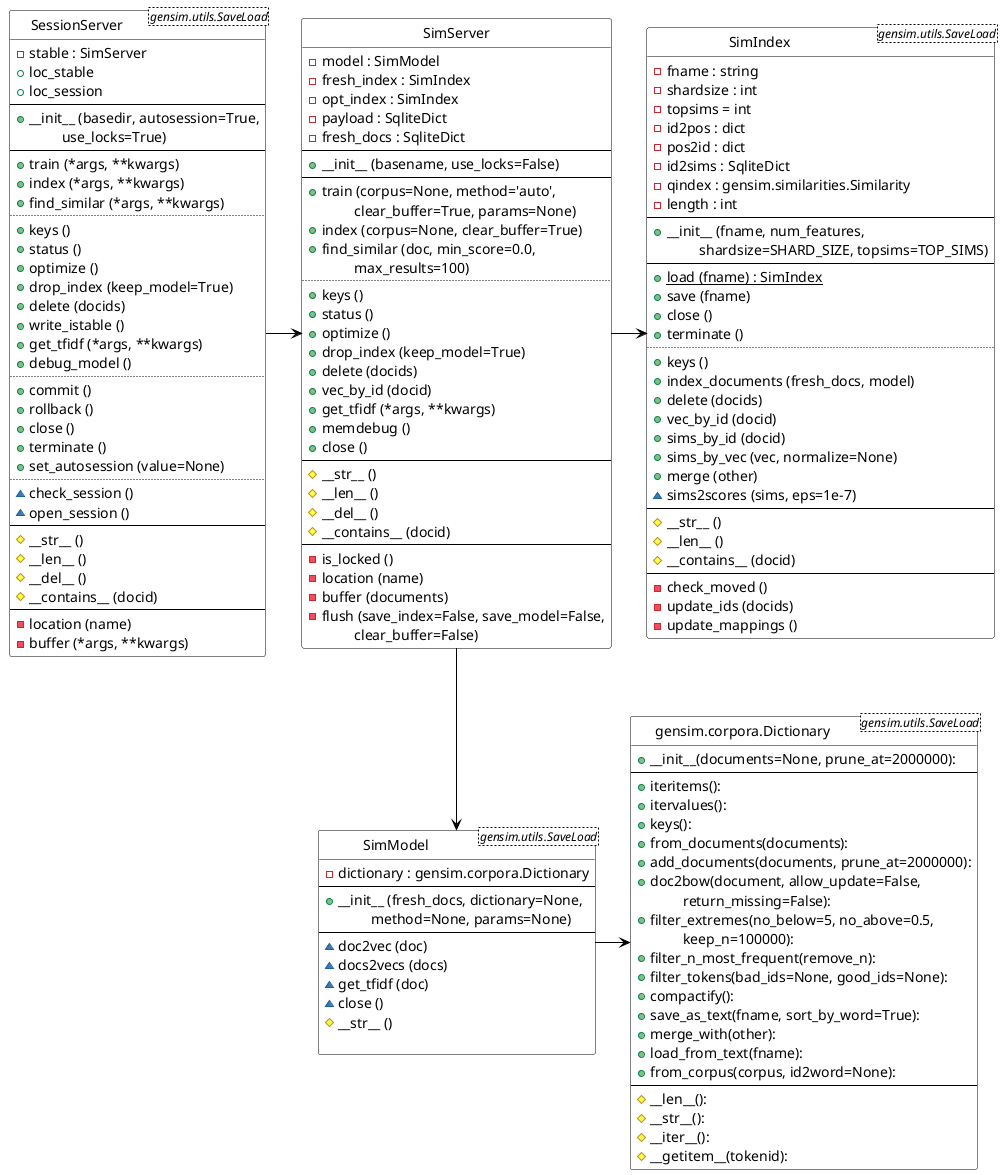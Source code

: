 @startuml

'skinparam monochrome true
skinparam classBackgroundColor White
skinparam classArrowColor Black
skinparam classBorderColor Black
skinparam stereotypeCBackgroundColor Gray
'hide members
hide circle

class SimIndex <gensim.utils.SaveLoad> {
    -fname : string
    -shardsize : int
    -topsims = int
    -id2pos : dict
    -pos2id : dict
    -id2sims : SqliteDict
    -qindex : gensim.similarities.Similarity
    -length : int
    --
    +__init__ (fname, num_features, 
        \t shardsize=SHARD_SIZE, topsims=TOP_SIMS)
    --
    +{static}load (fname) : SimIndex
    +save (fname)
    +close ()
    +terminate ()
    ..
    +keys ()
    +index_documents (fresh_docs, model)
    +delete (docids)
    +vec_by_id (docid)
    +sims_by_id (docid)
    +sims_by_vec (vec, normalize=None)
    +merge (other)
    ~sims2scores (sims, eps=1e-7)
    --
    #__str__ ()
    #__len__ ()
    #__contains__ (docid)
    --
    -check_moved ()
    -update_ids (docids)
    -update_mappings ()
}

class SimModel <gensim.utils.SaveLoad> {
    -dictionary : gensim.corpora.Dictionary
    --
    +__init__ (fresh_docs, dictionary=None, 
        \t method=None, params=None)
    --
    ~doc2vec (doc)
    ~docs2vecs (docs)
    ~get_tfidf (doc)
    ~close ()
    #__str__ ()

'class IterableCorpus {
'    #__iter__ ()
'    #__len__ ()
'}
}

class Dictionary as "gensim.corpora.Dictionary" <gensim.utils.SaveLoad> {
    +__init__(documents=None, prune_at=2000000):
    --
    +iteritems():
    +itervalues():
    +keys():
    +from_documents(documents):
    +add_documents(documents, prune_at=2000000):
    +doc2bow(document, allow_update=False, 
        \t return_missing=False):
    +filter_extremes(no_below=5, no_above=0.5, 
        \t keep_n=100000):
    +filter_n_most_frequent(remove_n):
    +filter_tokens(bad_ids=None, good_ids=None):
    +compactify():
    +save_as_text(fname, sort_by_word=True):
    +merge_with(other):
    +load_from_text(fname):
    +from_corpus(corpus, id2word=None):
    --
    #__len__():
    #__str__():
    #__iter__():
    #__getitem__(tokenid):
}

SimModel -r-> Dictionary

class SimServer {
    -model : SimModel
    -fresh_index : SimIndex
    -opt_index : SimIndex
    -payload : SqliteDict
    -fresh_docs : SqliteDict
    --
    +__init__ (basename, use_locks=False)
    --
    +train (corpus=None, method='auto', 
        \t clear_buffer=True, params=None)
    +index (corpus=None, clear_buffer=True)
    +find_similar (doc, min_score=0.0, 
        \t max_results=100)
    ..
    +keys ()
    +status ()
    +optimize ()
    +drop_index (keep_model=True)
    +delete (docids)
    +vec_by_id (docid)
    +get_tfidf (*args, **kwargs)
    +memdebug ()
    +close ()
    --
    #__str__ ()
    #__len__ ()
    #__del__ ()
    #__contains__ (docid)
    --
    -is_locked ()
    -location (name)
    -buffer (documents)
    -flush (save_index=False, save_model=False, 
        \t clear_buffer=False)
}

class SessionServer <gensim.utils.SaveLoad> {
    -stable : SimServer
    +loc_stable
    +loc_session
    --
    +__init__ (basedir, autosession=True, 
        \t use_locks=True)
    --
    +train (*args, **kwargs)
    +index (*args, **kwargs)
    +find_similar (*args, **kwargs)
    ..
    +keys ()
    +status ()
    +optimize ()
    +drop_index (keep_model=True)
    +delete (docids)
    +write_istable ()
    +get_tfidf (*args, **kwargs)
    +debug_model ()
    ..
    +commit ()
    +rollback ()
    +close ()
    +terminate ()
    +set_autosession (value=None)
    ..
    ~check_session ()
    ~open_session ()
    --
    #__str__ ()
    #__len__ ()
    #__del__ ()
    #__contains__ (docid)
    --
    -location (name)
    -buffer (*args, **kwargs)
}

SessionServer -r-> SimServer
SimServer -r-> SimIndex
SimServer -d-> SimModel

'SimIndex -u-|> gensim.utils.SaveLoad
'SimModel -r-|> gensim.utils.SaveLoad
'SessionServer -u-|> gensim.utils.SaveLoad

@enduml